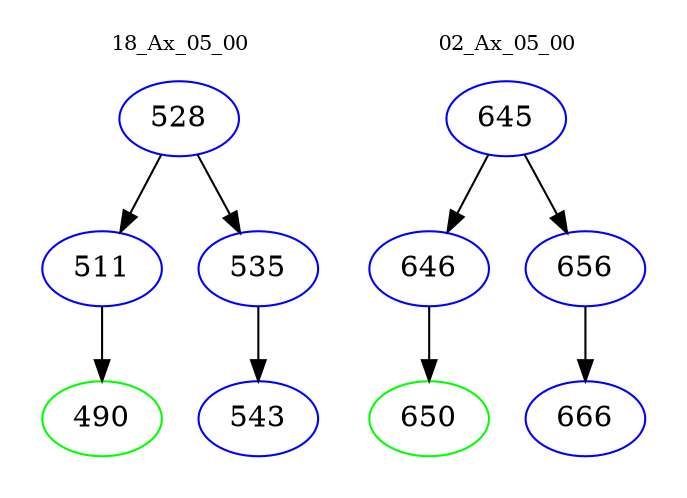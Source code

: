 digraph{
subgraph cluster_0 {
color = white
label = "18_Ax_05_00";
fontsize=10;
T0_528 [label="528", color="blue"]
T0_528 -> T0_511 [color="black"]
T0_511 [label="511", color="blue"]
T0_511 -> T0_490 [color="black"]
T0_490 [label="490", color="green"]
T0_528 -> T0_535 [color="black"]
T0_535 [label="535", color="blue"]
T0_535 -> T0_543 [color="black"]
T0_543 [label="543", color="blue"]
}
subgraph cluster_1 {
color = white
label = "02_Ax_05_00";
fontsize=10;
T1_645 [label="645", color="blue"]
T1_645 -> T1_646 [color="black"]
T1_646 [label="646", color="blue"]
T1_646 -> T1_650 [color="black"]
T1_650 [label="650", color="green"]
T1_645 -> T1_656 [color="black"]
T1_656 [label="656", color="blue"]
T1_656 -> T1_666 [color="black"]
T1_666 [label="666", color="blue"]
}
}
